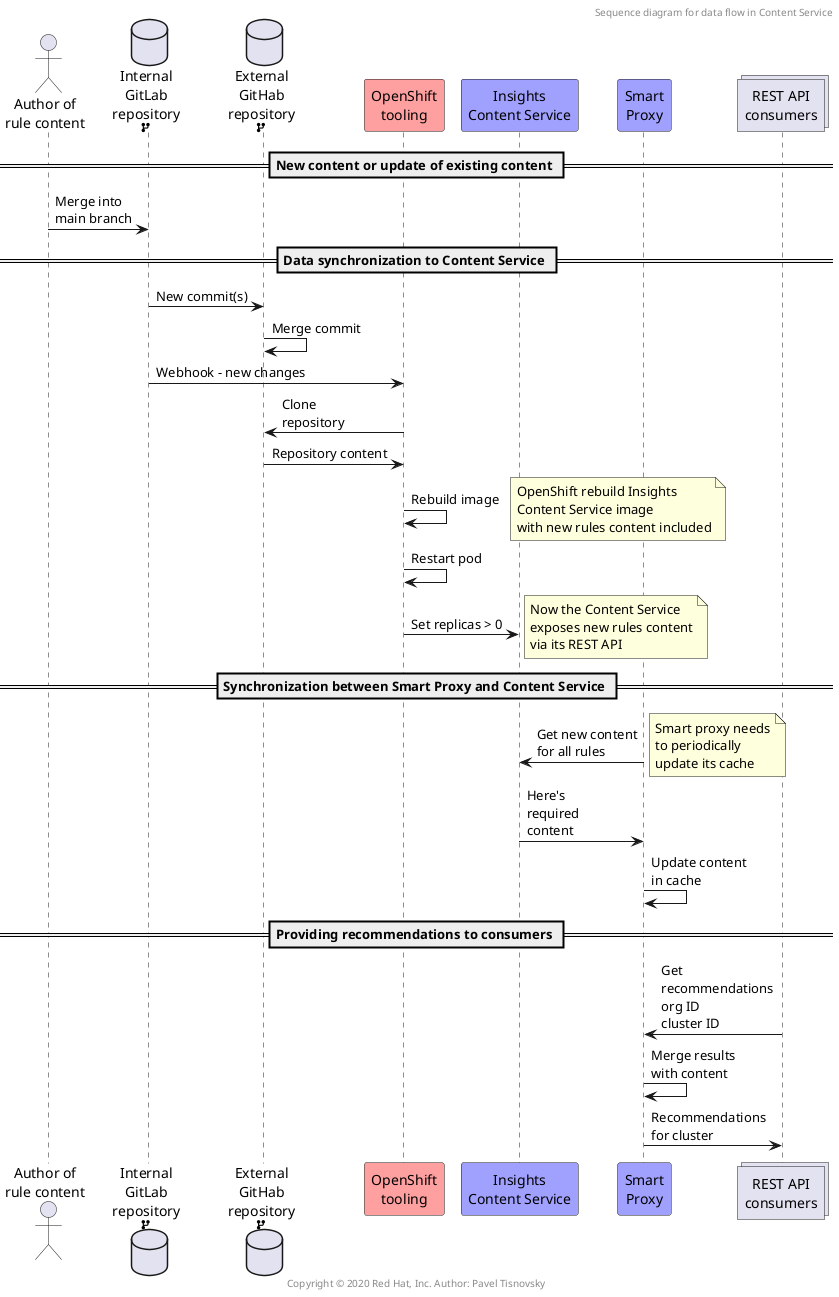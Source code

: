//
// vim:syntax=plantuml
//
// Copyright © 2020 Red Hat, Inc.
// 
// Licensed under the Apache License, Version 2.0 (the "License");
// you may not use this file except in compliance with the License.
// You may obtain a copy of the License at
// 
//     http://www.apache.org/licenses/LICENSE-2.0
// 
// Unless required by applicable law or agreed to in writing, software
// distributed under the License is distributed on an "AS IS" BASIS,
// WITHOUT WARRANTIES OR CONDITIONS OF ANY KIND, either express or implied.
// See the License for the specific language governing permissions and
// limitations under the License.

// Generate PNG image with sequence diagram by using the following command:
// java -jar plantuml.jar content_service_seq_diagram.uml
//
// Generate SVG drawing with sequence diagram by using the following command:
// java -jar plantuml.jar -tsvg content_service_seq_diagram.uml

@startuml

header Sequence diagram for data flow in Content Service
footer Copyright © 2020 Red Hat, Inc. Author: Pavel Tisnovsky

actor "Author of\nrule content" as author
database "Internal\nGitLab\nrepository\n<&fork>" as gitlab
database "External\nGitHab\nrepository\n<&fork>" as github
participant "OpenShift\ntooling" as openshift #ffa0a0
participant "Insights\nContent Service" as content_service #a0a0ff
participant "Smart\nProxy" as smart_proxy #a0a0ff
collections "REST API\nconsumers" as consumers

== New content or update of existing content ==
author -> gitlab: Merge into\nmain branch

== Data synchronization to Content Service ==
gitlab -> github: New commit(s)
github -> github: Merge commit
gitlab -> openshift: Webhook - new changes
openshift -> github:  Clone\nrepository
github -> openshift: Repository content
openshift -> openshift: Rebuild image
note right: OpenShift rebuild Insights\nContent Service image\nwith new rules content included
openshift -> openshift: Restart pod
openshift -> content_service: Set replicas > 0
note right: Now the Content Service\nexposes new rules content\nvia its REST API

== Synchronization between Smart Proxy and Content Service ==
smart_proxy -> content_service: Get new content\nfor all rules
note right: Smart proxy needs\nto periodically\nupdate its cache
content_service -> smart_proxy: Here's\nrequired\ncontent
smart_proxy -> smart_proxy: Update content\nin cache

== Providing recommendations to consumers ==
consumers -> smart_proxy: Get\nrecommendations\norg ID\ncluster ID
smart_proxy -> smart_proxy: Merge results\nwith content
smart_proxy -> consumers: Recommendations\nfor cluster

@enduml

